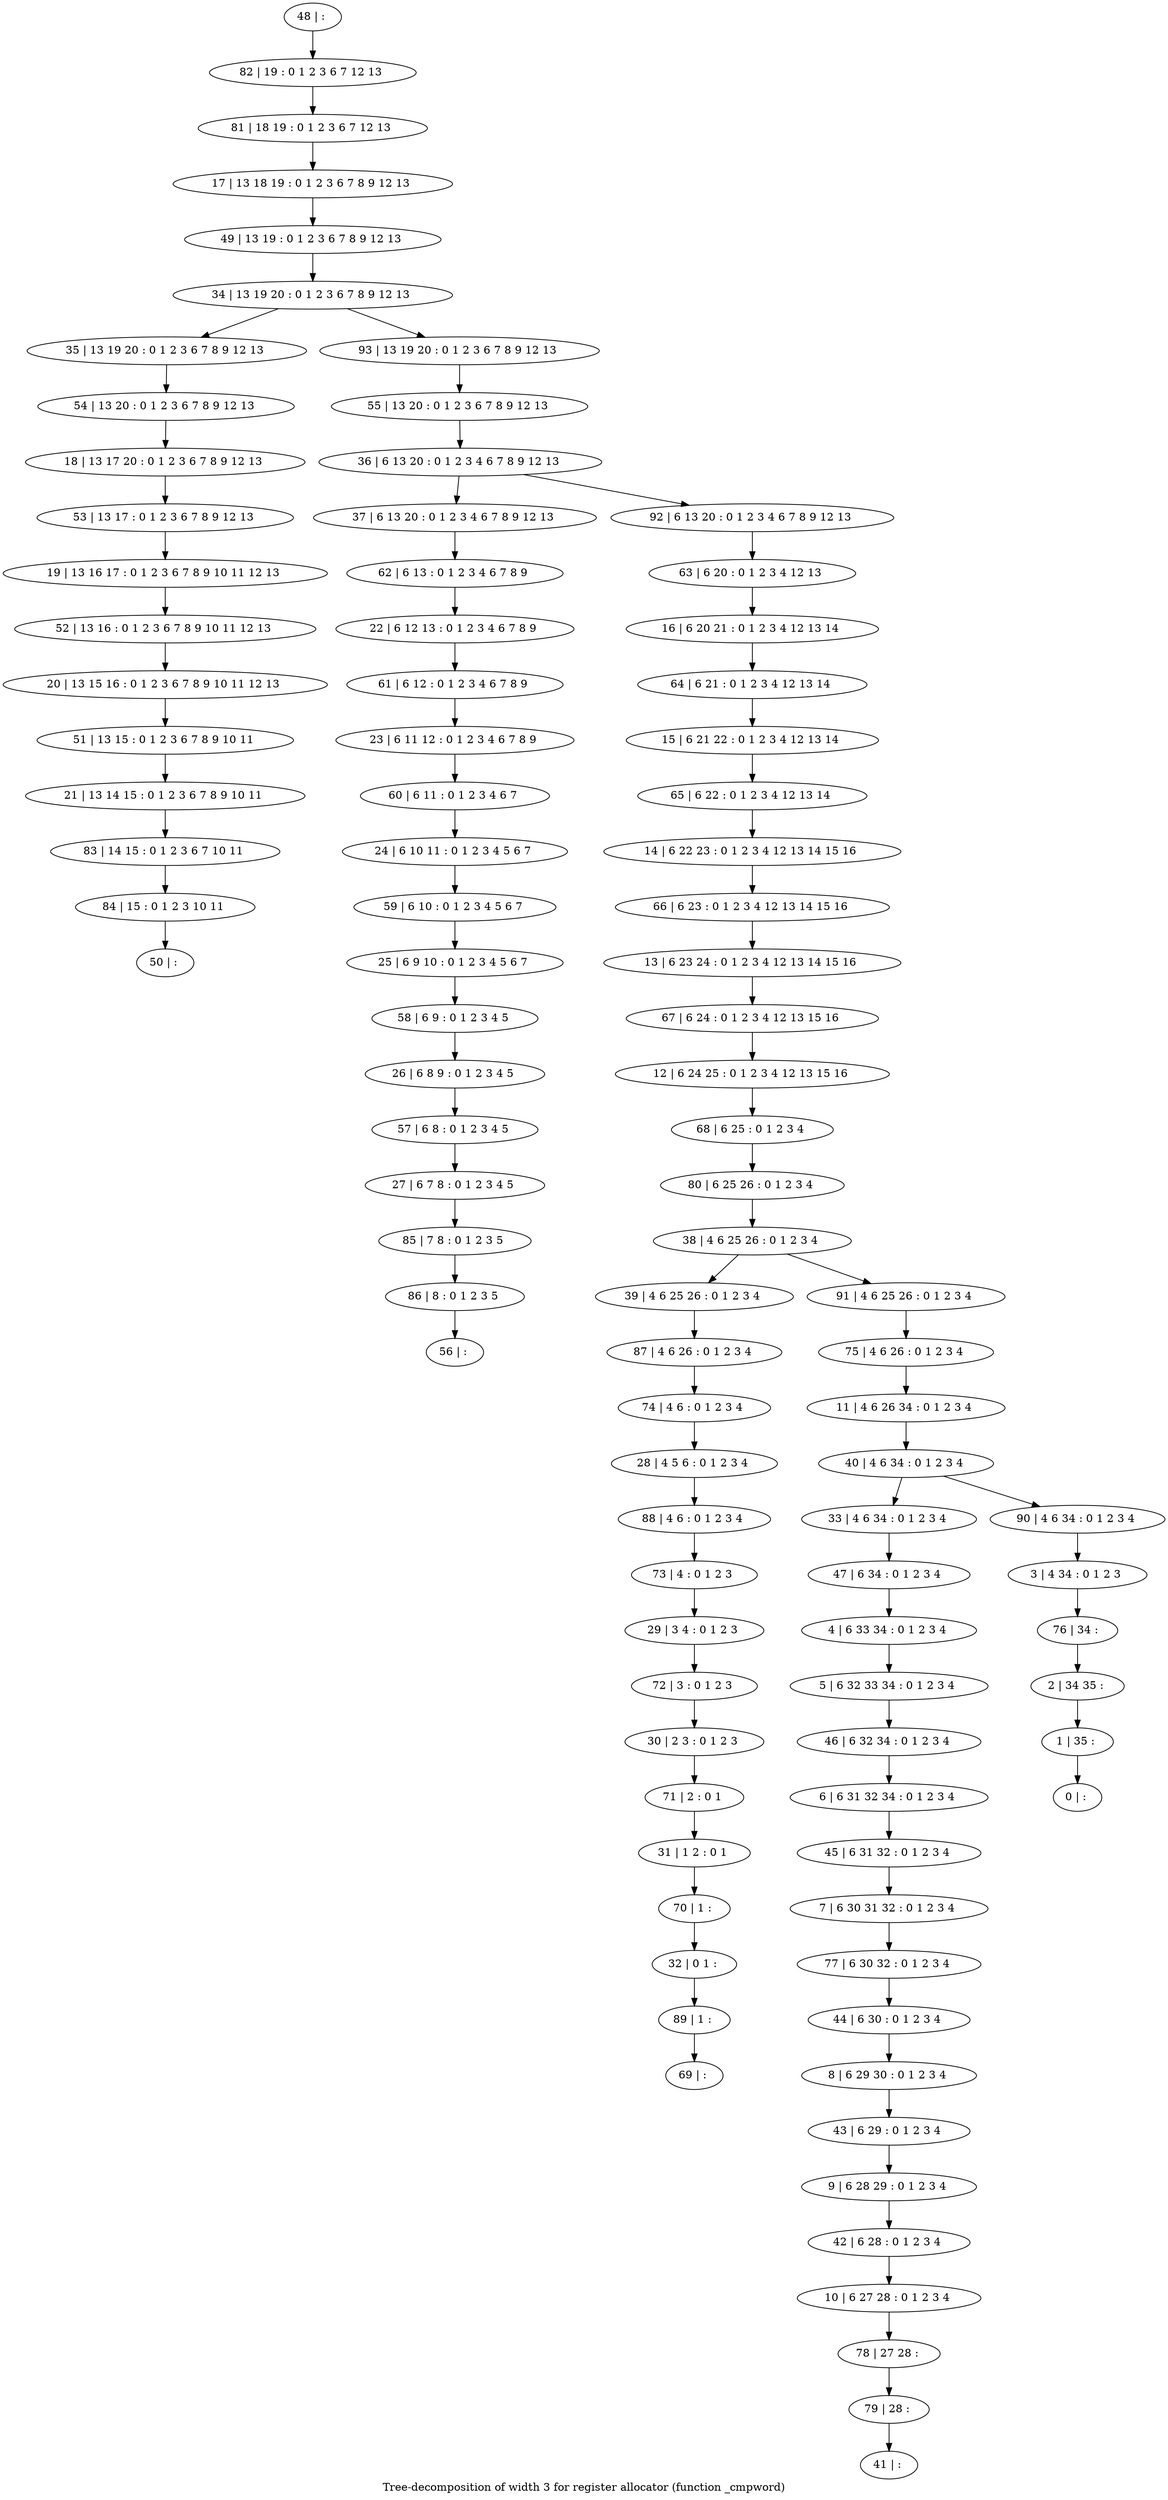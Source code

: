 digraph G {
graph [label="Tree-decomposition of width 3 for register allocator (function _cmpword)"]
0[label="0 | : "];
1[label="1 | 35 : "];
2[label="2 | 34 35 : "];
3[label="3 | 4 34 : 0 1 2 3 "];
4[label="4 | 6 33 34 : 0 1 2 3 4 "];
5[label="5 | 6 32 33 34 : 0 1 2 3 4 "];
6[label="6 | 6 31 32 34 : 0 1 2 3 4 "];
7[label="7 | 6 30 31 32 : 0 1 2 3 4 "];
8[label="8 | 6 29 30 : 0 1 2 3 4 "];
9[label="9 | 6 28 29 : 0 1 2 3 4 "];
10[label="10 | 6 27 28 : 0 1 2 3 4 "];
11[label="11 | 4 6 26 34 : 0 1 2 3 4 "];
12[label="12 | 6 24 25 : 0 1 2 3 4 12 13 15 16 "];
13[label="13 | 6 23 24 : 0 1 2 3 4 12 13 14 15 16 "];
14[label="14 | 6 22 23 : 0 1 2 3 4 12 13 14 15 16 "];
15[label="15 | 6 21 22 : 0 1 2 3 4 12 13 14 "];
16[label="16 | 6 20 21 : 0 1 2 3 4 12 13 14 "];
17[label="17 | 13 18 19 : 0 1 2 3 6 7 8 9 12 13 "];
18[label="18 | 13 17 20 : 0 1 2 3 6 7 8 9 12 13 "];
19[label="19 | 13 16 17 : 0 1 2 3 6 7 8 9 10 11 12 13 "];
20[label="20 | 13 15 16 : 0 1 2 3 6 7 8 9 10 11 12 13 "];
21[label="21 | 13 14 15 : 0 1 2 3 6 7 8 9 10 11 "];
22[label="22 | 6 12 13 : 0 1 2 3 4 6 7 8 9 "];
23[label="23 | 6 11 12 : 0 1 2 3 4 6 7 8 9 "];
24[label="24 | 6 10 11 : 0 1 2 3 4 5 6 7 "];
25[label="25 | 6 9 10 : 0 1 2 3 4 5 6 7 "];
26[label="26 | 6 8 9 : 0 1 2 3 4 5 "];
27[label="27 | 6 7 8 : 0 1 2 3 4 5 "];
28[label="28 | 4 5 6 : 0 1 2 3 4 "];
29[label="29 | 3 4 : 0 1 2 3 "];
30[label="30 | 2 3 : 0 1 2 3 "];
31[label="31 | 1 2 : 0 1 "];
32[label="32 | 0 1 : "];
33[label="33 | 4 6 34 : 0 1 2 3 4 "];
34[label="34 | 13 19 20 : 0 1 2 3 6 7 8 9 12 13 "];
35[label="35 | 13 19 20 : 0 1 2 3 6 7 8 9 12 13 "];
36[label="36 | 6 13 20 : 0 1 2 3 4 6 7 8 9 12 13 "];
37[label="37 | 6 13 20 : 0 1 2 3 4 6 7 8 9 12 13 "];
38[label="38 | 4 6 25 26 : 0 1 2 3 4 "];
39[label="39 | 4 6 25 26 : 0 1 2 3 4 "];
40[label="40 | 4 6 34 : 0 1 2 3 4 "];
41[label="41 | : "];
42[label="42 | 6 28 : 0 1 2 3 4 "];
43[label="43 | 6 29 : 0 1 2 3 4 "];
44[label="44 | 6 30 : 0 1 2 3 4 "];
45[label="45 | 6 31 32 : 0 1 2 3 4 "];
46[label="46 | 6 32 34 : 0 1 2 3 4 "];
47[label="47 | 6 34 : 0 1 2 3 4 "];
48[label="48 | : "];
49[label="49 | 13 19 : 0 1 2 3 6 7 8 9 12 13 "];
50[label="50 | : "];
51[label="51 | 13 15 : 0 1 2 3 6 7 8 9 10 11 "];
52[label="52 | 13 16 : 0 1 2 3 6 7 8 9 10 11 12 13 "];
53[label="53 | 13 17 : 0 1 2 3 6 7 8 9 12 13 "];
54[label="54 | 13 20 : 0 1 2 3 6 7 8 9 12 13 "];
55[label="55 | 13 20 : 0 1 2 3 6 7 8 9 12 13 "];
56[label="56 | : "];
57[label="57 | 6 8 : 0 1 2 3 4 5 "];
58[label="58 | 6 9 : 0 1 2 3 4 5 "];
59[label="59 | 6 10 : 0 1 2 3 4 5 6 7 "];
60[label="60 | 6 11 : 0 1 2 3 4 6 7 "];
61[label="61 | 6 12 : 0 1 2 3 4 6 7 8 9 "];
62[label="62 | 6 13 : 0 1 2 3 4 6 7 8 9 "];
63[label="63 | 6 20 : 0 1 2 3 4 12 13 "];
64[label="64 | 6 21 : 0 1 2 3 4 12 13 14 "];
65[label="65 | 6 22 : 0 1 2 3 4 12 13 14 "];
66[label="66 | 6 23 : 0 1 2 3 4 12 13 14 15 16 "];
67[label="67 | 6 24 : 0 1 2 3 4 12 13 15 16 "];
68[label="68 | 6 25 : 0 1 2 3 4 "];
69[label="69 | : "];
70[label="70 | 1 : "];
71[label="71 | 2 : 0 1 "];
72[label="72 | 3 : 0 1 2 3 "];
73[label="73 | 4 : 0 1 2 3 "];
74[label="74 | 4 6 : 0 1 2 3 4 "];
75[label="75 | 4 6 26 : 0 1 2 3 4 "];
76[label="76 | 34 : "];
77[label="77 | 6 30 32 : 0 1 2 3 4 "];
78[label="78 | 27 28 : "];
79[label="79 | 28 : "];
80[label="80 | 6 25 26 : 0 1 2 3 4 "];
81[label="81 | 18 19 : 0 1 2 3 6 7 12 13 "];
82[label="82 | 19 : 0 1 2 3 6 7 12 13 "];
83[label="83 | 14 15 : 0 1 2 3 6 7 10 11 "];
84[label="84 | 15 : 0 1 2 3 10 11 "];
85[label="85 | 7 8 : 0 1 2 3 5 "];
86[label="86 | 8 : 0 1 2 3 5 "];
87[label="87 | 4 6 26 : 0 1 2 3 4 "];
88[label="88 | 4 6 : 0 1 2 3 4 "];
89[label="89 | 1 : "];
90[label="90 | 4 6 34 : 0 1 2 3 4 "];
91[label="91 | 4 6 25 26 : 0 1 2 3 4 "];
92[label="92 | 6 13 20 : 0 1 2 3 4 6 7 8 9 12 13 "];
93[label="93 | 13 19 20 : 0 1 2 3 6 7 8 9 12 13 "];
4->5 ;
42->10 ;
9->42 ;
43->9 ;
8->43 ;
44->8 ;
45->7 ;
6->45 ;
46->6 ;
5->46 ;
47->4 ;
33->47 ;
51->21 ;
20->51 ;
52->20 ;
19->52 ;
53->19 ;
18->53 ;
54->18 ;
35->54 ;
57->27 ;
26->57 ;
58->26 ;
25->58 ;
59->25 ;
24->59 ;
60->24 ;
23->60 ;
61->23 ;
22->61 ;
62->22 ;
37->62 ;
70->32 ;
31->70 ;
71->31 ;
30->71 ;
72->30 ;
29->72 ;
73->29 ;
74->28 ;
77->44 ;
7->77 ;
10->78 ;
79->41 ;
78->79 ;
21->83 ;
84->50 ;
83->84 ;
27->85 ;
86->56 ;
85->86 ;
87->74 ;
39->87 ;
88->73 ;
28->88 ;
89->69 ;
32->89 ;
48->82 ;
82->81 ;
81->17 ;
17->49 ;
49->34 ;
55->36 ;
63->16 ;
16->64 ;
64->15 ;
15->65 ;
65->14 ;
14->66 ;
66->13 ;
13->67 ;
67->12 ;
12->68 ;
68->80 ;
80->38 ;
75->11 ;
11->40 ;
3->76 ;
76->2 ;
2->1 ;
1->0 ;
90->3 ;
91->75 ;
92->63 ;
93->55 ;
40->33 ;
40->90 ;
38->39 ;
38->91 ;
36->37 ;
36->92 ;
34->35 ;
34->93 ;
}
